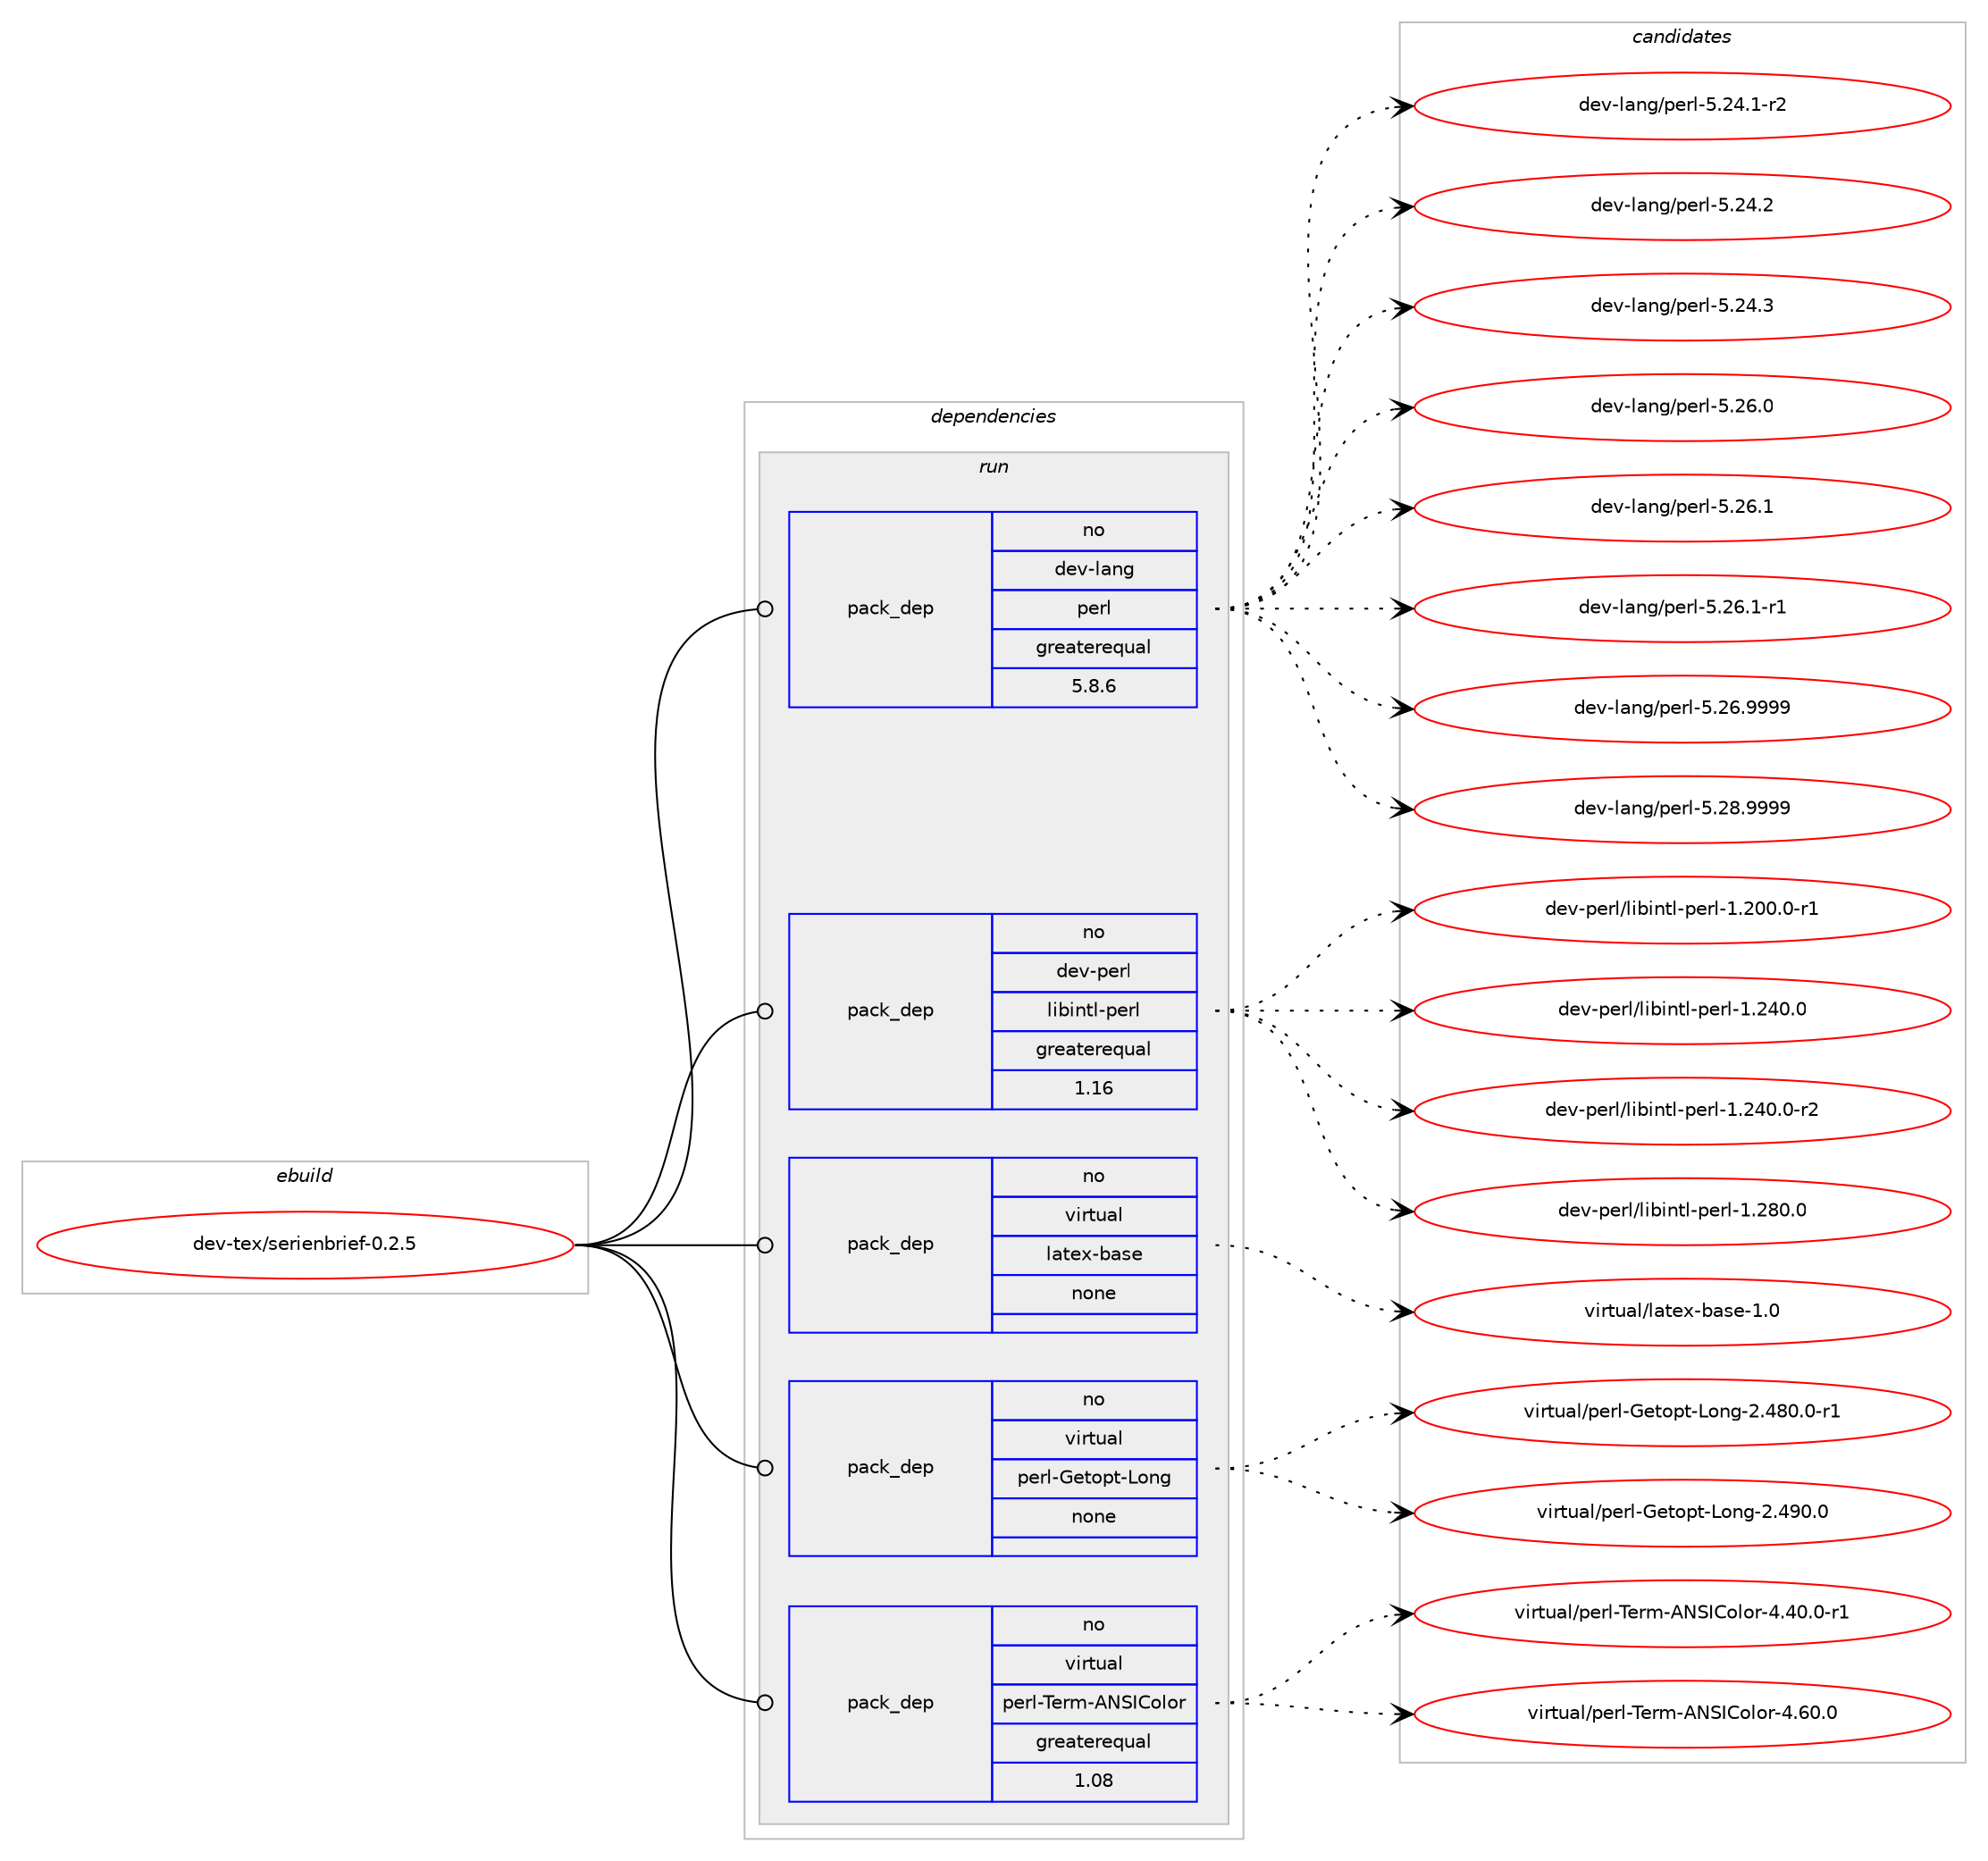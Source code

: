 digraph prolog {

# *************
# Graph options
# *************

newrank=true;
concentrate=true;
compound=true;
graph [rankdir=LR,fontname=Helvetica,fontsize=10,ranksep=1.5];#, ranksep=2.5, nodesep=0.2];
edge  [arrowhead=vee];
node  [fontname=Helvetica,fontsize=10];

# **********
# The ebuild
# **********

subgraph cluster_leftcol {
color=gray;
rank=same;
label=<<i>ebuild</i>>;
id [label="dev-tex/serienbrief-0.2.5", color=red, width=4, href="../dev-tex/serienbrief-0.2.5.svg"];
}

# ****************
# The dependencies
# ****************

subgraph cluster_midcol {
color=gray;
label=<<i>dependencies</i>>;
subgraph cluster_compile {
fillcolor="#eeeeee";
style=filled;
label=<<i>compile</i>>;
}
subgraph cluster_compileandrun {
fillcolor="#eeeeee";
style=filled;
label=<<i>compile and run</i>>;
}
subgraph cluster_run {
fillcolor="#eeeeee";
style=filled;
label=<<i>run</i>>;
subgraph pack198750 {
dependency280088 [label=<<TABLE BORDER="0" CELLBORDER="1" CELLSPACING="0" CELLPADDING="4" WIDTH="220"><TR><TD ROWSPAN="6" CELLPADDING="30">pack_dep</TD></TR><TR><TD WIDTH="110">no</TD></TR><TR><TD>dev-lang</TD></TR><TR><TD>perl</TD></TR><TR><TD>greaterequal</TD></TR><TR><TD>5.8.6</TD></TR></TABLE>>, shape=none, color=blue];
}
id:e -> dependency280088:w [weight=20,style="solid",arrowhead="odot"];
subgraph pack198751 {
dependency280089 [label=<<TABLE BORDER="0" CELLBORDER="1" CELLSPACING="0" CELLPADDING="4" WIDTH="220"><TR><TD ROWSPAN="6" CELLPADDING="30">pack_dep</TD></TR><TR><TD WIDTH="110">no</TD></TR><TR><TD>dev-perl</TD></TR><TR><TD>libintl-perl</TD></TR><TR><TD>greaterequal</TD></TR><TR><TD>1.16</TD></TR></TABLE>>, shape=none, color=blue];
}
id:e -> dependency280089:w [weight=20,style="solid",arrowhead="odot"];
subgraph pack198752 {
dependency280090 [label=<<TABLE BORDER="0" CELLBORDER="1" CELLSPACING="0" CELLPADDING="4" WIDTH="220"><TR><TD ROWSPAN="6" CELLPADDING="30">pack_dep</TD></TR><TR><TD WIDTH="110">no</TD></TR><TR><TD>virtual</TD></TR><TR><TD>latex-base</TD></TR><TR><TD>none</TD></TR><TR><TD></TD></TR></TABLE>>, shape=none, color=blue];
}
id:e -> dependency280090:w [weight=20,style="solid",arrowhead="odot"];
subgraph pack198753 {
dependency280091 [label=<<TABLE BORDER="0" CELLBORDER="1" CELLSPACING="0" CELLPADDING="4" WIDTH="220"><TR><TD ROWSPAN="6" CELLPADDING="30">pack_dep</TD></TR><TR><TD WIDTH="110">no</TD></TR><TR><TD>virtual</TD></TR><TR><TD>perl-Getopt-Long</TD></TR><TR><TD>none</TD></TR><TR><TD></TD></TR></TABLE>>, shape=none, color=blue];
}
id:e -> dependency280091:w [weight=20,style="solid",arrowhead="odot"];
subgraph pack198754 {
dependency280092 [label=<<TABLE BORDER="0" CELLBORDER="1" CELLSPACING="0" CELLPADDING="4" WIDTH="220"><TR><TD ROWSPAN="6" CELLPADDING="30">pack_dep</TD></TR><TR><TD WIDTH="110">no</TD></TR><TR><TD>virtual</TD></TR><TR><TD>perl-Term-ANSIColor</TD></TR><TR><TD>greaterequal</TD></TR><TR><TD>1.08</TD></TR></TABLE>>, shape=none, color=blue];
}
id:e -> dependency280092:w [weight=20,style="solid",arrowhead="odot"];
}
}

# **************
# The candidates
# **************

subgraph cluster_choices {
rank=same;
color=gray;
label=<<i>candidates</i>>;

subgraph choice198750 {
color=black;
nodesep=1;
choice100101118451089711010347112101114108455346505246494511450 [label="dev-lang/perl-5.24.1-r2", color=red, width=4,href="../dev-lang/perl-5.24.1-r2.svg"];
choice10010111845108971101034711210111410845534650524650 [label="dev-lang/perl-5.24.2", color=red, width=4,href="../dev-lang/perl-5.24.2.svg"];
choice10010111845108971101034711210111410845534650524651 [label="dev-lang/perl-5.24.3", color=red, width=4,href="../dev-lang/perl-5.24.3.svg"];
choice10010111845108971101034711210111410845534650544648 [label="dev-lang/perl-5.26.0", color=red, width=4,href="../dev-lang/perl-5.26.0.svg"];
choice10010111845108971101034711210111410845534650544649 [label="dev-lang/perl-5.26.1", color=red, width=4,href="../dev-lang/perl-5.26.1.svg"];
choice100101118451089711010347112101114108455346505446494511449 [label="dev-lang/perl-5.26.1-r1", color=red, width=4,href="../dev-lang/perl-5.26.1-r1.svg"];
choice10010111845108971101034711210111410845534650544657575757 [label="dev-lang/perl-5.26.9999", color=red, width=4,href="../dev-lang/perl-5.26.9999.svg"];
choice10010111845108971101034711210111410845534650564657575757 [label="dev-lang/perl-5.28.9999", color=red, width=4,href="../dev-lang/perl-5.28.9999.svg"];
dependency280088:e -> choice100101118451089711010347112101114108455346505246494511450:w [style=dotted,weight="100"];
dependency280088:e -> choice10010111845108971101034711210111410845534650524650:w [style=dotted,weight="100"];
dependency280088:e -> choice10010111845108971101034711210111410845534650524651:w [style=dotted,weight="100"];
dependency280088:e -> choice10010111845108971101034711210111410845534650544648:w [style=dotted,weight="100"];
dependency280088:e -> choice10010111845108971101034711210111410845534650544649:w [style=dotted,weight="100"];
dependency280088:e -> choice100101118451089711010347112101114108455346505446494511449:w [style=dotted,weight="100"];
dependency280088:e -> choice10010111845108971101034711210111410845534650544657575757:w [style=dotted,weight="100"];
dependency280088:e -> choice10010111845108971101034711210111410845534650564657575757:w [style=dotted,weight="100"];
}
subgraph choice198751 {
color=black;
nodesep=1;
choice1001011184511210111410847108105981051101161084511210111410845494650484846484511449 [label="dev-perl/libintl-perl-1.200.0-r1", color=red, width=4,href="../dev-perl/libintl-perl-1.200.0-r1.svg"];
choice100101118451121011141084710810598105110116108451121011141084549465052484648 [label="dev-perl/libintl-perl-1.240.0", color=red, width=4,href="../dev-perl/libintl-perl-1.240.0.svg"];
choice1001011184511210111410847108105981051101161084511210111410845494650524846484511450 [label="dev-perl/libintl-perl-1.240.0-r2", color=red, width=4,href="../dev-perl/libintl-perl-1.240.0-r2.svg"];
choice100101118451121011141084710810598105110116108451121011141084549465056484648 [label="dev-perl/libintl-perl-1.280.0", color=red, width=4,href="../dev-perl/libintl-perl-1.280.0.svg"];
dependency280089:e -> choice1001011184511210111410847108105981051101161084511210111410845494650484846484511449:w [style=dotted,weight="100"];
dependency280089:e -> choice100101118451121011141084710810598105110116108451121011141084549465052484648:w [style=dotted,weight="100"];
dependency280089:e -> choice1001011184511210111410847108105981051101161084511210111410845494650524846484511450:w [style=dotted,weight="100"];
dependency280089:e -> choice100101118451121011141084710810598105110116108451121011141084549465056484648:w [style=dotted,weight="100"];
}
subgraph choice198752 {
color=black;
nodesep=1;
choice11810511411611797108471089711610112045989711510145494648 [label="virtual/latex-base-1.0", color=red, width=4,href="../virtual/latex-base-1.0.svg"];
dependency280090:e -> choice11810511411611797108471089711610112045989711510145494648:w [style=dotted,weight="100"];
}
subgraph choice198753 {
color=black;
nodesep=1;
choice11810511411611797108471121011141084571101116111112116457611111010345504652564846484511449 [label="virtual/perl-Getopt-Long-2.480.0-r1", color=red, width=4,href="../virtual/perl-Getopt-Long-2.480.0-r1.svg"];
choice1181051141161179710847112101114108457110111611111211645761111101034550465257484648 [label="virtual/perl-Getopt-Long-2.490.0", color=red, width=4,href="../virtual/perl-Getopt-Long-2.490.0.svg"];
dependency280091:e -> choice11810511411611797108471121011141084571101116111112116457611111010345504652564846484511449:w [style=dotted,weight="100"];
dependency280091:e -> choice1181051141161179710847112101114108457110111611111211645761111101034550465257484648:w [style=dotted,weight="100"];
}
subgraph choice198754 {
color=black;
nodesep=1;
choice11810511411611797108471121011141084584101114109456578837367111108111114455246524846484511449 [label="virtual/perl-Term-ANSIColor-4.40.0-r1", color=red, width=4,href="../virtual/perl-Term-ANSIColor-4.40.0-r1.svg"];
choice1181051141161179710847112101114108458410111410945657883736711110811111445524654484648 [label="virtual/perl-Term-ANSIColor-4.60.0", color=red, width=4,href="../virtual/perl-Term-ANSIColor-4.60.0.svg"];
dependency280092:e -> choice11810511411611797108471121011141084584101114109456578837367111108111114455246524846484511449:w [style=dotted,weight="100"];
dependency280092:e -> choice1181051141161179710847112101114108458410111410945657883736711110811111445524654484648:w [style=dotted,weight="100"];
}
}

}
